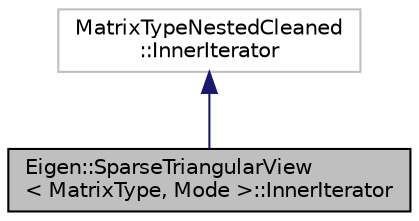 digraph "Eigen::SparseTriangularView&lt; MatrixType, Mode &gt;::InnerIterator"
{
  edge [fontname="Helvetica",fontsize="10",labelfontname="Helvetica",labelfontsize="10"];
  node [fontname="Helvetica",fontsize="10",shape=record];
  Node1 [label="Eigen::SparseTriangularView\l\< MatrixType, Mode \>::InnerIterator",height=0.2,width=0.4,color="black", fillcolor="grey75", style="filled" fontcolor="black"];
  Node2 -> Node1 [dir="back",color="midnightblue",fontsize="10",style="solid",fontname="Helvetica"];
  Node2 [label="MatrixTypeNestedCleaned\l::InnerIterator",height=0.2,width=0.4,color="grey75", fillcolor="white", style="filled"];
}
